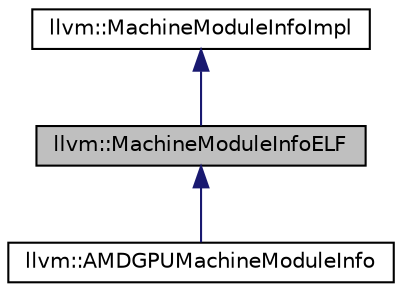 digraph "llvm::MachineModuleInfoELF"
{
 // LATEX_PDF_SIZE
  bgcolor="transparent";
  edge [fontname="Helvetica",fontsize="10",labelfontname="Helvetica",labelfontsize="10"];
  node [fontname="Helvetica",fontsize="10",shape=record];
  Node1 [label="llvm::MachineModuleInfoELF",height=0.2,width=0.4,color="black", fillcolor="grey75", style="filled", fontcolor="black",tooltip="MachineModuleInfoELF - This is a MachineModuleInfoImpl implementation for ELF targets."];
  Node2 -> Node1 [dir="back",color="midnightblue",fontsize="10",style="solid",fontname="Helvetica"];
  Node2 [label="llvm::MachineModuleInfoImpl",height=0.2,width=0.4,color="black",URL="$classllvm_1_1MachineModuleInfoImpl.html",tooltip="This class can be derived from and used by targets to hold private target-specific information for ea..."];
  Node1 -> Node3 [dir="back",color="midnightblue",fontsize="10",style="solid",fontname="Helvetica"];
  Node3 [label="llvm::AMDGPUMachineModuleInfo",height=0.2,width=0.4,color="black",URL="$classllvm_1_1AMDGPUMachineModuleInfo.html",tooltip=" "];
}
